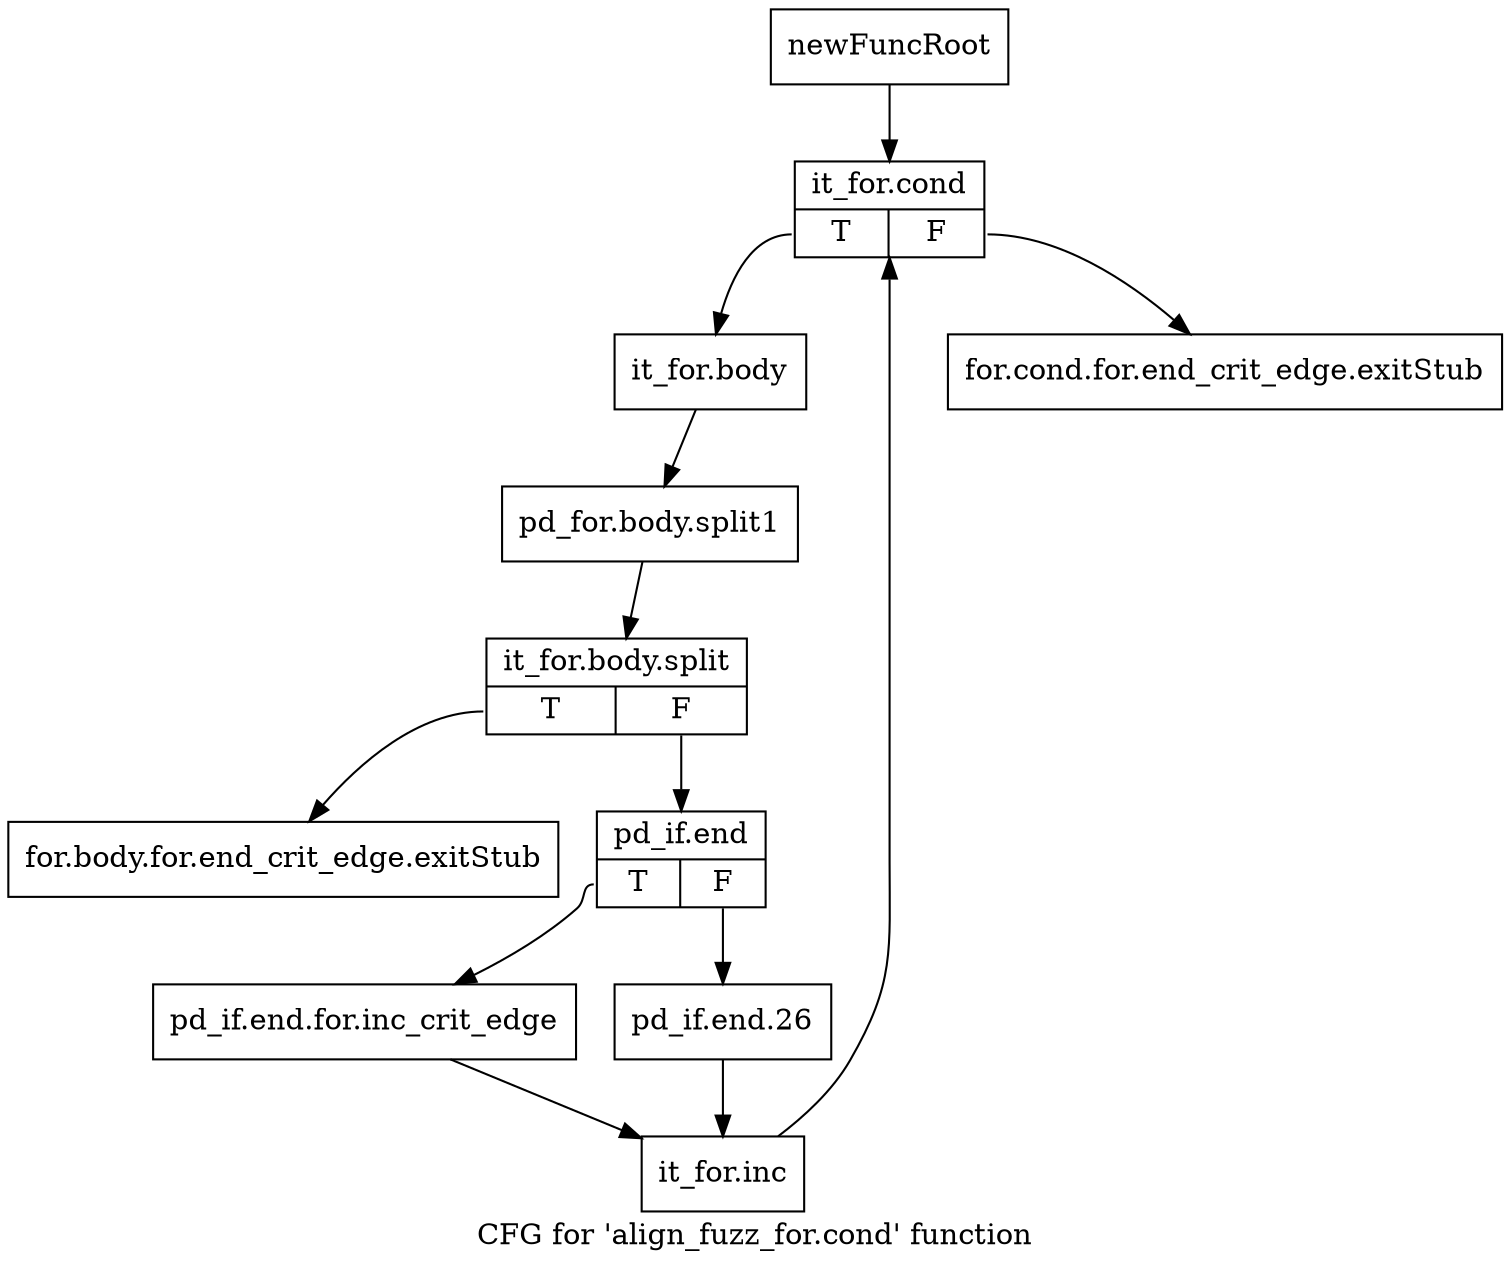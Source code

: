 digraph "CFG for 'align_fuzz_for.cond' function" {
	label="CFG for 'align_fuzz_for.cond' function";

	Node0xae6b320 [shape=record,label="{newFuncRoot}"];
	Node0xae6b320 -> Node0xae6b410;
	Node0xae6b370 [shape=record,label="{for.cond.for.end_crit_edge.exitStub}"];
	Node0xae6b3c0 [shape=record,label="{for.body.for.end_crit_edge.exitStub}"];
	Node0xae6b410 [shape=record,label="{it_for.cond|{<s0>T|<s1>F}}"];
	Node0xae6b410:s0 -> Node0xae6b460;
	Node0xae6b410:s1 -> Node0xae6b370;
	Node0xae6b460 [shape=record,label="{it_for.body}"];
	Node0xae6b460 -> Node0xf4ced50;
	Node0xf4ced50 [shape=record,label="{pd_for.body.split1}"];
	Node0xf4ced50 -> Node0xf5840b0;
	Node0xf5840b0 [shape=record,label="{it_for.body.split|{<s0>T|<s1>F}}"];
	Node0xf5840b0:s0 -> Node0xae6b3c0;
	Node0xf5840b0:s1 -> Node0xae6b4b0;
	Node0xae6b4b0 [shape=record,label="{pd_if.end|{<s0>T|<s1>F}}"];
	Node0xae6b4b0:s0 -> Node0xae6b550;
	Node0xae6b4b0:s1 -> Node0xae6b500;
	Node0xae6b500 [shape=record,label="{pd_if.end.26}"];
	Node0xae6b500 -> Node0xae6b5a0;
	Node0xae6b550 [shape=record,label="{pd_if.end.for.inc_crit_edge}"];
	Node0xae6b550 -> Node0xae6b5a0;
	Node0xae6b5a0 [shape=record,label="{it_for.inc}"];
	Node0xae6b5a0 -> Node0xae6b410;
}
